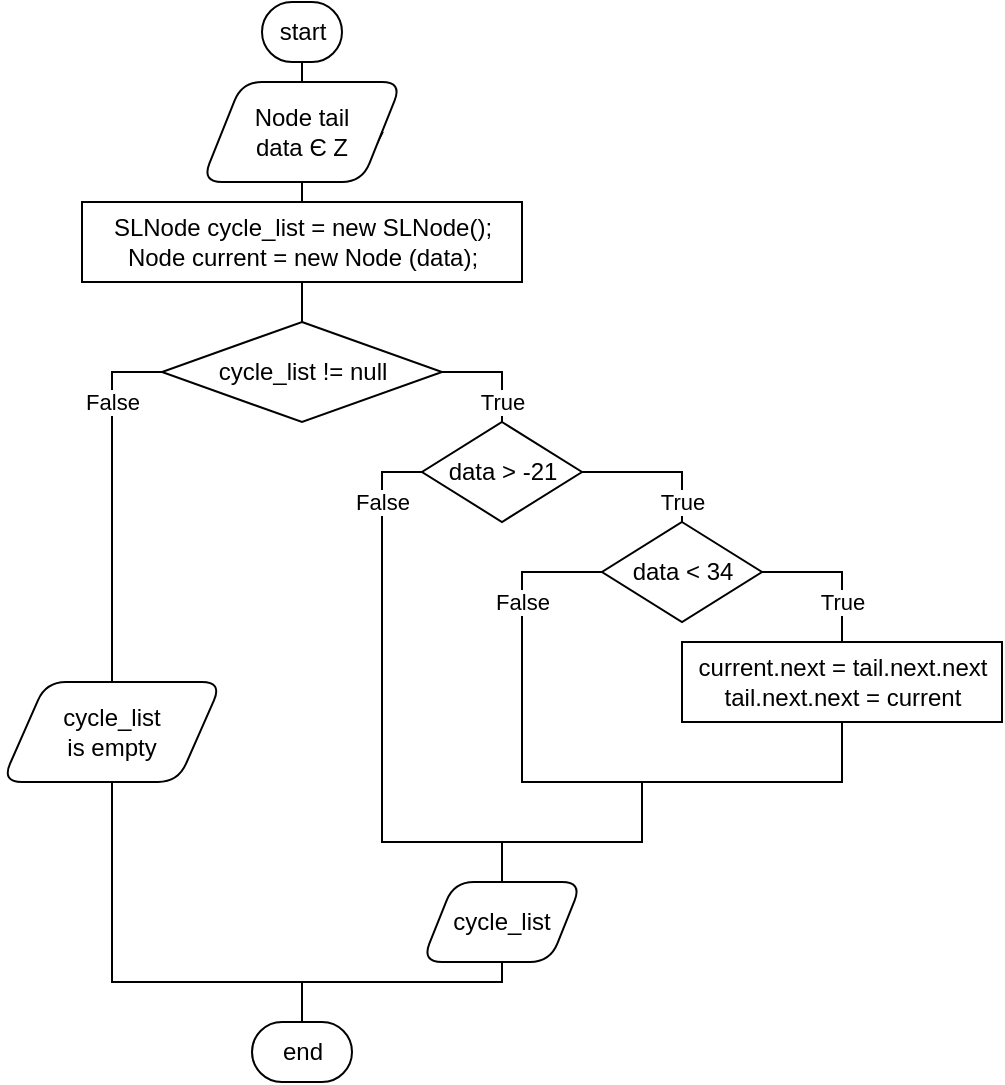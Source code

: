 <mxfile version="15.4.0" type="device"><diagram id="jnvgf_OE1hQTxP7MkoER" name="Сторінка-1"><mxGraphModel dx="1043" dy="663" grid="1" gridSize="10" guides="1" tooltips="1" connect="1" arrows="1" fold="1" page="1" pageScale="1" pageWidth="827" pageHeight="1169" math="0" shadow="0"><root><mxCell id="0"/><mxCell id="1" parent="0"/><mxCell id="XTn7Tlx9fWTDNIlnfGjc-11" value="True" style="edgeStyle=orthogonalEdgeStyle;rounded=0;orthogonalLoop=1;jettySize=auto;html=1;exitX=1;exitY=0.5;exitDx=0;exitDy=0;endArrow=none;endFill=0;" edge="1" parent="1" source="XTn7Tlx9fWTDNIlnfGjc-8" target="XTn7Tlx9fWTDNIlnfGjc-10"><mxGeometry x="0.733" relative="1" as="geometry"><Array as="points"><mxPoint x="420" y="315"/></Array><mxPoint as="offset"/></mxGeometry></mxCell><mxCell id="XTn7Tlx9fWTDNIlnfGjc-16" value="False" style="edgeStyle=orthogonalEdgeStyle;rounded=0;orthogonalLoop=1;jettySize=auto;html=1;exitX=0;exitY=0.5;exitDx=0;exitDy=0;endArrow=none;endFill=0;" edge="1" parent="1" source="XTn7Tlx9fWTDNIlnfGjc-8"><mxGeometry x="-0.85" relative="1" as="geometry"><mxPoint x="230" y="600" as="targetPoint"/><Array as="points"><mxPoint x="270" y="315"/><mxPoint x="270" y="500"/><mxPoint x="330" y="500"/><mxPoint x="330" y="570"/><mxPoint x="230" y="570"/></Array><mxPoint as="offset"/></mxGeometry></mxCell><mxCell id="XTn7Tlx9fWTDNIlnfGjc-8" value="data &amp;gt; -21" style="shape=rhombus;html=1;dashed=0;whitespace=wrap;perimeter=rhombusPerimeter;rounded=0;" vertex="1" parent="1"><mxGeometry x="290" y="290" width="80" height="50" as="geometry"/></mxCell><mxCell id="XTn7Tlx9fWTDNIlnfGjc-13" value="True" style="edgeStyle=orthogonalEdgeStyle;rounded=0;orthogonalLoop=1;jettySize=auto;html=1;exitX=1;exitY=0.5;exitDx=0;exitDy=0;endArrow=none;endFill=0;" edge="1" parent="1" source="XTn7Tlx9fWTDNIlnfGjc-10" target="XTn7Tlx9fWTDNIlnfGjc-12"><mxGeometry x="0.467" relative="1" as="geometry"><mxPoint as="offset"/></mxGeometry></mxCell><mxCell id="XTn7Tlx9fWTDNIlnfGjc-14" value="False" style="edgeStyle=orthogonalEdgeStyle;rounded=0;orthogonalLoop=1;jettySize=auto;html=1;exitX=0;exitY=0.5;exitDx=0;exitDy=0;endArrow=none;endFill=0;" edge="1" parent="1" source="XTn7Tlx9fWTDNIlnfGjc-10"><mxGeometry x="-0.532" relative="1" as="geometry"><mxPoint x="400" y="500" as="targetPoint"/><Array as="points"><mxPoint x="340" y="365"/><mxPoint x="340" y="470"/><mxPoint x="400" y="470"/></Array><mxPoint as="offset"/></mxGeometry></mxCell><mxCell id="XTn7Tlx9fWTDNIlnfGjc-10" value="data &lt; 34" style="shape=rhombus;html=1;dashed=0;whitespace=wrap;perimeter=rhombusPerimeter;rounded=0;" vertex="1" parent="1"><mxGeometry x="380" y="340" width="80" height="50" as="geometry"/></mxCell><mxCell id="XTn7Tlx9fWTDNIlnfGjc-15" style="edgeStyle=orthogonalEdgeStyle;rounded=0;orthogonalLoop=1;jettySize=auto;html=1;exitX=0.5;exitY=1;exitDx=0;exitDy=0;endArrow=none;endFill=0;" edge="1" parent="1" source="XTn7Tlx9fWTDNIlnfGjc-12"><mxGeometry relative="1" as="geometry"><mxPoint x="330" y="500" as="targetPoint"/><Array as="points"><mxPoint x="500" y="470"/><mxPoint x="400" y="470"/></Array></mxGeometry></mxCell><mxCell id="XTn7Tlx9fWTDNIlnfGjc-12" value="&lt;div&gt;current.next = tail.next.next&lt;/div&gt;&lt;div&gt;&lt;span&gt;tail.next.next = current&lt;/span&gt;&lt;/div&gt;" style="html=1;dashed=0;whitespace=wrap;" vertex="1" parent="1"><mxGeometry x="420" y="400" width="160" height="40" as="geometry"/></mxCell><mxCell id="XTn7Tlx9fWTDNIlnfGjc-17" value="cycle_list" style="shape=parallelogram;perimeter=parallelogramPerimeter;whiteSpace=wrap;html=1;dashed=0;rounded=1;" vertex="1" parent="1"><mxGeometry x="290" y="520" width="80" height="40" as="geometry"/></mxCell><mxCell id="XTn7Tlx9fWTDNIlnfGjc-20" value="end" style="html=1;dashed=0;whitespace=wrap;shape=mxgraph.dfd.start;" vertex="1" parent="1"><mxGeometry x="205" y="590" width="50" height="30" as="geometry"/></mxCell><mxCell id="XTn7Tlx9fWTDNIlnfGjc-28" value="True" style="edgeStyle=orthogonalEdgeStyle;rounded=0;orthogonalLoop=1;jettySize=auto;html=1;exitX=1;exitY=0.5;exitDx=0;exitDy=0;entryX=0.5;entryY=0;entryDx=0;entryDy=0;endArrow=none;endFill=0;" edge="1" parent="1" source="XTn7Tlx9fWTDNIlnfGjc-21" target="XTn7Tlx9fWTDNIlnfGjc-8"><mxGeometry x="0.637" relative="1" as="geometry"><mxPoint as="offset"/></mxGeometry></mxCell><mxCell id="XTn7Tlx9fWTDNIlnfGjc-29" style="edgeStyle=orthogonalEdgeStyle;rounded=0;orthogonalLoop=1;jettySize=auto;html=1;exitX=0;exitY=0.5;exitDx=0;exitDy=0;endArrow=none;endFill=0;startArrow=none;" edge="1" parent="1" source="XTn7Tlx9fWTDNIlnfGjc-31"><mxGeometry relative="1" as="geometry"><mxPoint x="230" y="590" as="targetPoint"/><Array as="points"><mxPoint x="135" y="465"/><mxPoint x="135" y="570"/><mxPoint x="230" y="570"/></Array></mxGeometry></mxCell><mxCell id="XTn7Tlx9fWTDNIlnfGjc-21" value="cycle_list != null" style="shape=rhombus;html=1;dashed=0;whitespace=wrap;perimeter=rhombusPerimeter;" vertex="1" parent="1"><mxGeometry x="160" y="240" width="140" height="50" as="geometry"/></mxCell><mxCell id="XTn7Tlx9fWTDNIlnfGjc-22" style="edgeStyle=orthogonalEdgeStyle;rounded=0;orthogonalLoop=1;jettySize=auto;html=1;exitX=0.5;exitY=0.5;exitDx=0;exitDy=15;exitPerimeter=0;entryX=1;entryY=0.75;entryDx=0;entryDy=0;" edge="1" parent="1" source="XTn7Tlx9fWTDNIlnfGjc-23" target="XTn7Tlx9fWTDNIlnfGjc-25"><mxGeometry relative="1" as="geometry"/></mxCell><mxCell id="XTn7Tlx9fWTDNIlnfGjc-23" value="start" style="html=1;dashed=0;whitespace=wrap;shape=mxgraph.dfd.start;" vertex="1" parent="1"><mxGeometry x="210" y="80" width="40" height="30" as="geometry"/></mxCell><mxCell id="XTn7Tlx9fWTDNIlnfGjc-24" style="edgeStyle=orthogonalEdgeStyle;rounded=0;orthogonalLoop=1;jettySize=auto;html=1;exitX=0.5;exitY=1;exitDx=0;exitDy=0;entryX=0.5;entryY=0;entryDx=0;entryDy=0;endArrow=none;endFill=0;" edge="1" parent="1" source="XTn7Tlx9fWTDNIlnfGjc-25" target="XTn7Tlx9fWTDNIlnfGjc-26"><mxGeometry relative="1" as="geometry"/></mxCell><mxCell id="XTn7Tlx9fWTDNIlnfGjc-25" value="Node tail&lt;br&gt;data Є Z" style="shape=parallelogram;perimeter=parallelogramPerimeter;whiteSpace=wrap;html=1;dashed=0;rounded=1;" vertex="1" parent="1"><mxGeometry x="180" y="120" width="100" height="50" as="geometry"/></mxCell><mxCell id="XTn7Tlx9fWTDNIlnfGjc-27" style="edgeStyle=orthogonalEdgeStyle;rounded=0;orthogonalLoop=1;jettySize=auto;html=1;exitX=0.5;exitY=1;exitDx=0;exitDy=0;entryX=0.5;entryY=0;entryDx=0;entryDy=0;endArrow=none;endFill=0;" edge="1" parent="1" source="XTn7Tlx9fWTDNIlnfGjc-26" target="XTn7Tlx9fWTDNIlnfGjc-21"><mxGeometry relative="1" as="geometry"/></mxCell><mxCell id="XTn7Tlx9fWTDNIlnfGjc-26" value="&lt;span style=&quot;text-align: left&quot;&gt;SLNode cycle_list = new SLNode();&lt;br&gt;Node current = new Node (data);&lt;br&gt;&lt;/span&gt;" style="html=1;dashed=0;whitespace=wrap;" vertex="1" parent="1"><mxGeometry x="120" y="180" width="220" height="40" as="geometry"/></mxCell><mxCell id="XTn7Tlx9fWTDNIlnfGjc-31" value="cycle_list&lt;br&gt;is empty" style="shape=parallelogram;perimeter=parallelogramPerimeter;whiteSpace=wrap;html=1;dashed=0;rounded=1;" vertex="1" parent="1"><mxGeometry x="80" y="420" width="110" height="50" as="geometry"/></mxCell><mxCell id="XTn7Tlx9fWTDNIlnfGjc-32" value="False" style="edgeStyle=orthogonalEdgeStyle;rounded=0;orthogonalLoop=1;jettySize=auto;html=1;exitX=0;exitY=0.5;exitDx=0;exitDy=0;endArrow=none;endFill=0;" edge="1" parent="1" source="XTn7Tlx9fWTDNIlnfGjc-21" target="XTn7Tlx9fWTDNIlnfGjc-31"><mxGeometry x="-0.556" relative="1" as="geometry"><mxPoint x="230" y="620" as="targetPoint"/><mxPoint x="160" y="265" as="sourcePoint"/><Array as="points"/><mxPoint as="offset"/></mxGeometry></mxCell></root></mxGraphModel></diagram></mxfile>